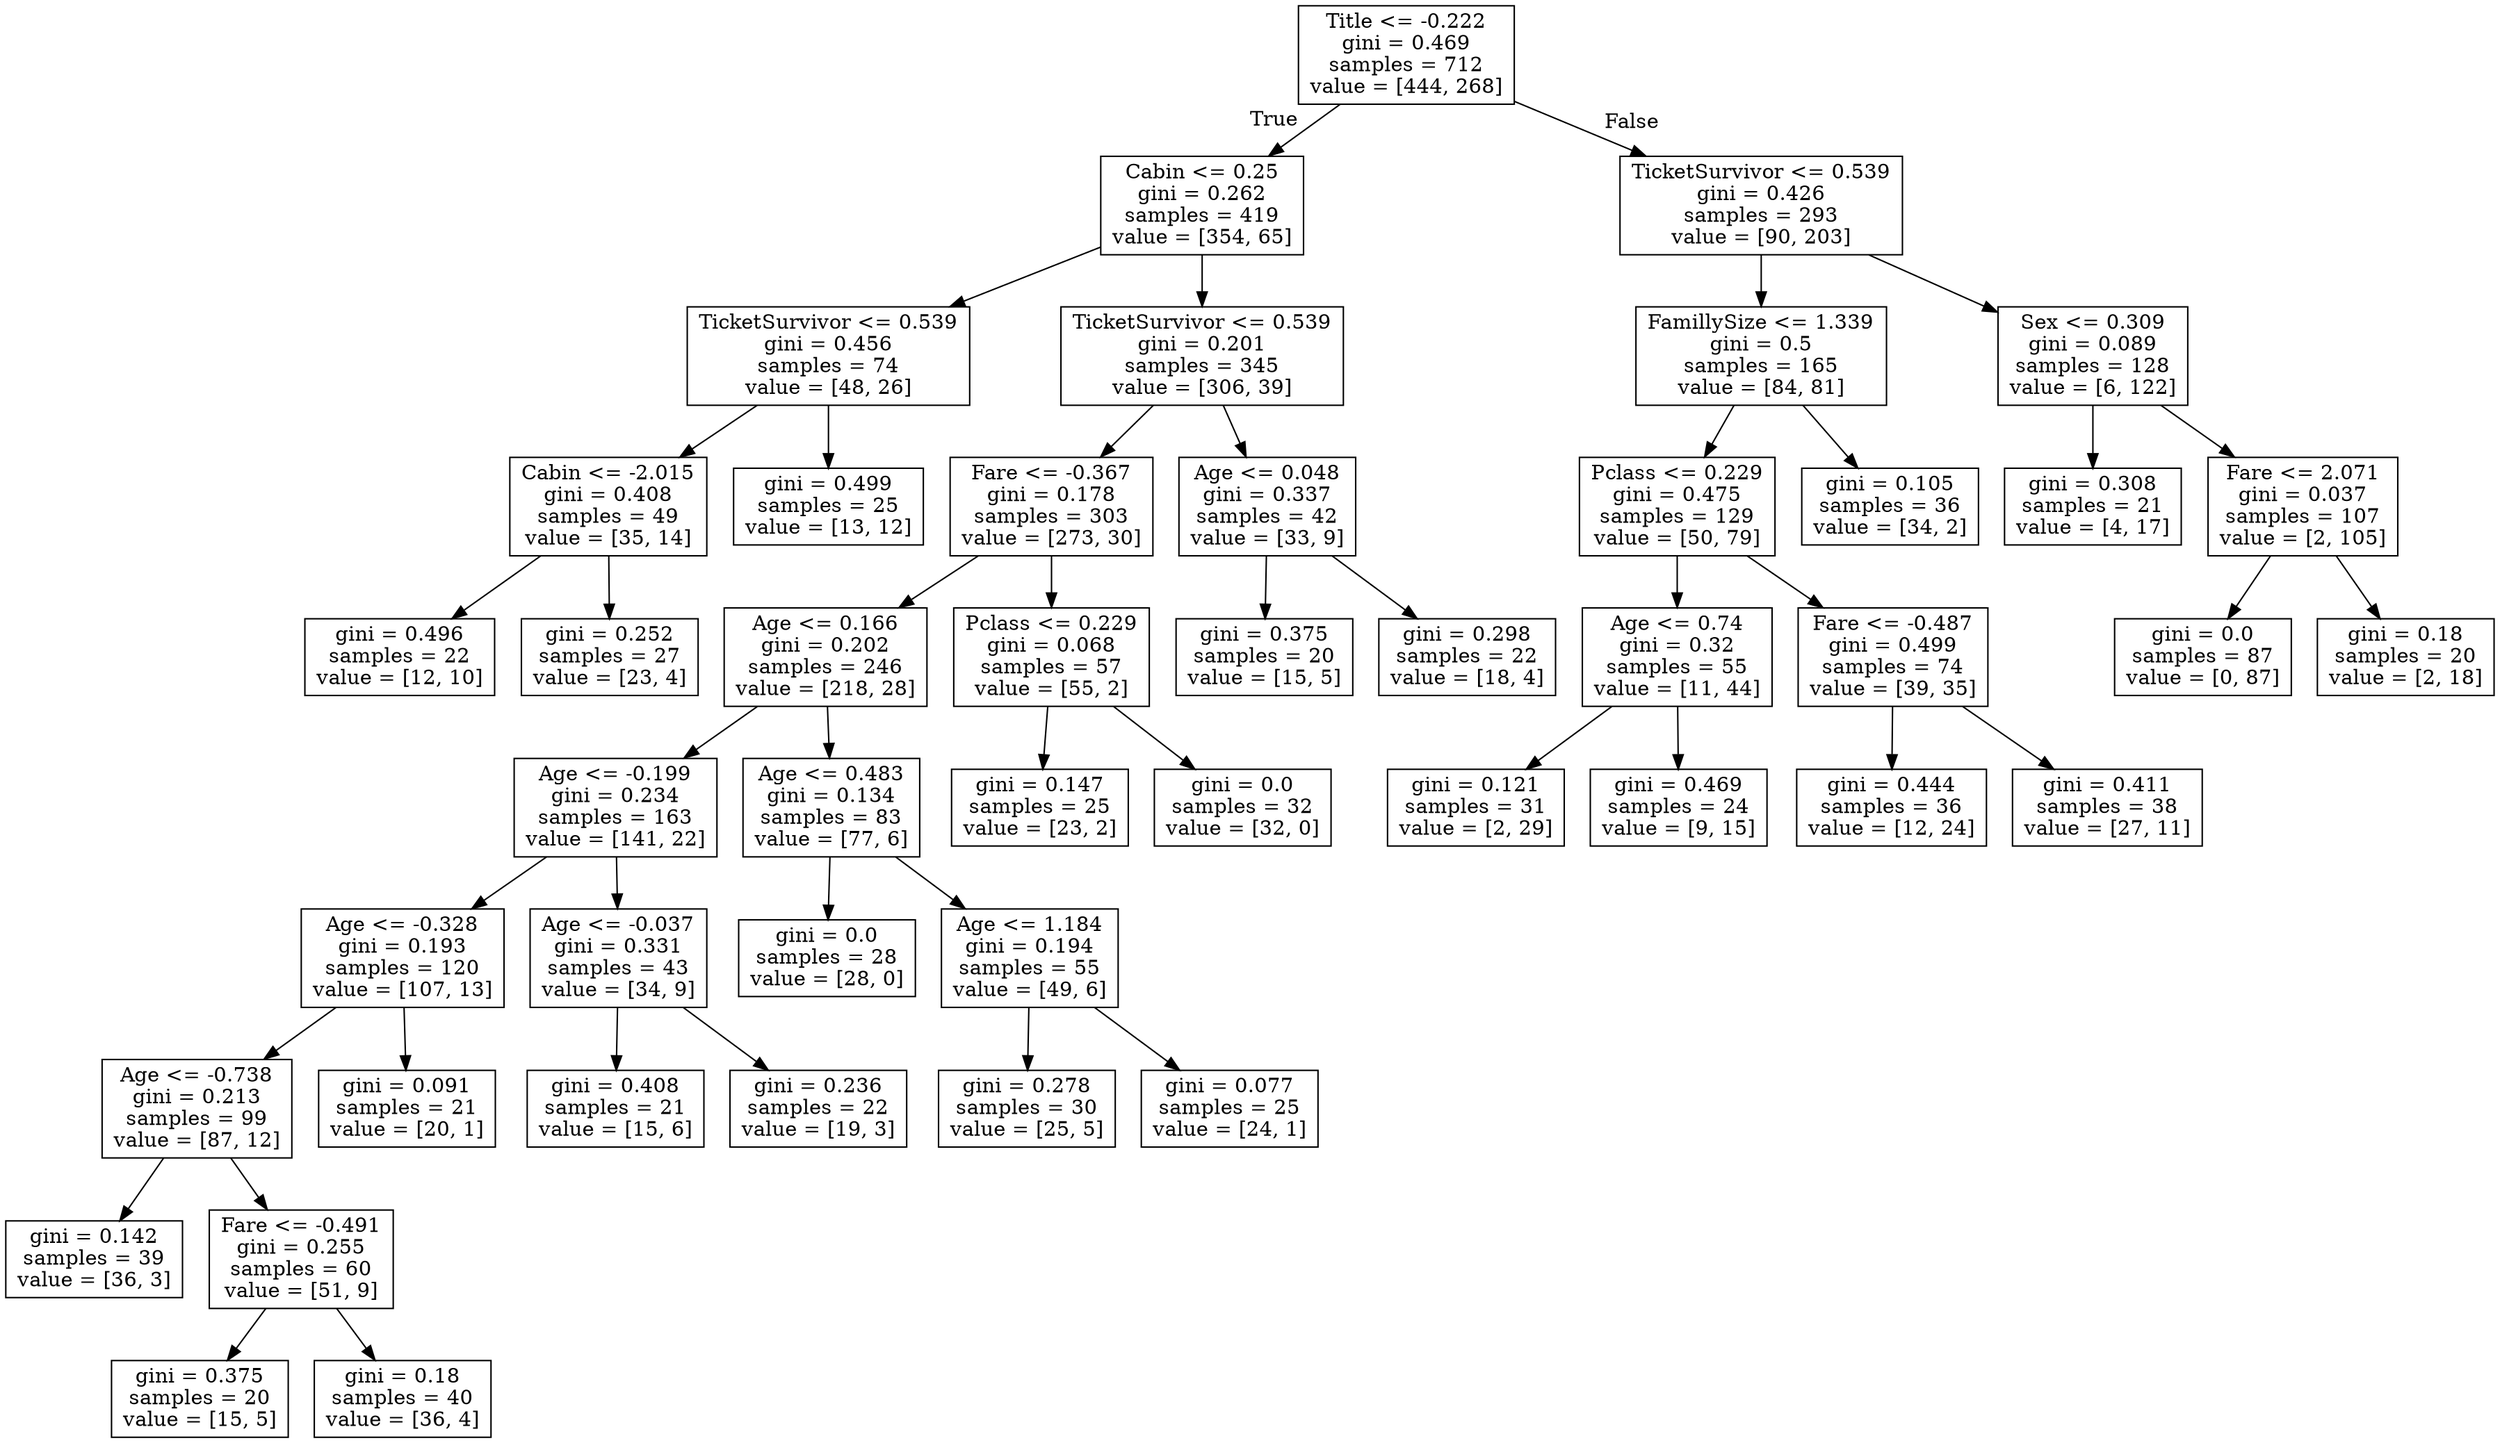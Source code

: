 digraph Tree {
node [shape=box] ;
0 [label="Title <= -0.222\ngini = 0.469\nsamples = 712\nvalue = [444, 268]"] ;
1 [label="Cabin <= 0.25\ngini = 0.262\nsamples = 419\nvalue = [354, 65]"] ;
0 -> 1 [labeldistance=2.5, labelangle=45, headlabel="True"] ;
2 [label="TicketSurvivor <= 0.539\ngini = 0.456\nsamples = 74\nvalue = [48, 26]"] ;
1 -> 2 ;
3 [label="Cabin <= -2.015\ngini = 0.408\nsamples = 49\nvalue = [35, 14]"] ;
2 -> 3 ;
4 [label="gini = 0.496\nsamples = 22\nvalue = [12, 10]"] ;
3 -> 4 ;
5 [label="gini = 0.252\nsamples = 27\nvalue = [23, 4]"] ;
3 -> 5 ;
6 [label="gini = 0.499\nsamples = 25\nvalue = [13, 12]"] ;
2 -> 6 ;
7 [label="TicketSurvivor <= 0.539\ngini = 0.201\nsamples = 345\nvalue = [306, 39]"] ;
1 -> 7 ;
8 [label="Fare <= -0.367\ngini = 0.178\nsamples = 303\nvalue = [273, 30]"] ;
7 -> 8 ;
9 [label="Age <= 0.166\ngini = 0.202\nsamples = 246\nvalue = [218, 28]"] ;
8 -> 9 ;
10 [label="Age <= -0.199\ngini = 0.234\nsamples = 163\nvalue = [141, 22]"] ;
9 -> 10 ;
11 [label="Age <= -0.328\ngini = 0.193\nsamples = 120\nvalue = [107, 13]"] ;
10 -> 11 ;
12 [label="Age <= -0.738\ngini = 0.213\nsamples = 99\nvalue = [87, 12]"] ;
11 -> 12 ;
13 [label="gini = 0.142\nsamples = 39\nvalue = [36, 3]"] ;
12 -> 13 ;
14 [label="Fare <= -0.491\ngini = 0.255\nsamples = 60\nvalue = [51, 9]"] ;
12 -> 14 ;
15 [label="gini = 0.375\nsamples = 20\nvalue = [15, 5]"] ;
14 -> 15 ;
16 [label="gini = 0.18\nsamples = 40\nvalue = [36, 4]"] ;
14 -> 16 ;
17 [label="gini = 0.091\nsamples = 21\nvalue = [20, 1]"] ;
11 -> 17 ;
18 [label="Age <= -0.037\ngini = 0.331\nsamples = 43\nvalue = [34, 9]"] ;
10 -> 18 ;
19 [label="gini = 0.408\nsamples = 21\nvalue = [15, 6]"] ;
18 -> 19 ;
20 [label="gini = 0.236\nsamples = 22\nvalue = [19, 3]"] ;
18 -> 20 ;
21 [label="Age <= 0.483\ngini = 0.134\nsamples = 83\nvalue = [77, 6]"] ;
9 -> 21 ;
22 [label="gini = 0.0\nsamples = 28\nvalue = [28, 0]"] ;
21 -> 22 ;
23 [label="Age <= 1.184\ngini = 0.194\nsamples = 55\nvalue = [49, 6]"] ;
21 -> 23 ;
24 [label="gini = 0.278\nsamples = 30\nvalue = [25, 5]"] ;
23 -> 24 ;
25 [label="gini = 0.077\nsamples = 25\nvalue = [24, 1]"] ;
23 -> 25 ;
26 [label="Pclass <= 0.229\ngini = 0.068\nsamples = 57\nvalue = [55, 2]"] ;
8 -> 26 ;
27 [label="gini = 0.147\nsamples = 25\nvalue = [23, 2]"] ;
26 -> 27 ;
28 [label="gini = 0.0\nsamples = 32\nvalue = [32, 0]"] ;
26 -> 28 ;
29 [label="Age <= 0.048\ngini = 0.337\nsamples = 42\nvalue = [33, 9]"] ;
7 -> 29 ;
30 [label="gini = 0.375\nsamples = 20\nvalue = [15, 5]"] ;
29 -> 30 ;
31 [label="gini = 0.298\nsamples = 22\nvalue = [18, 4]"] ;
29 -> 31 ;
32 [label="TicketSurvivor <= 0.539\ngini = 0.426\nsamples = 293\nvalue = [90, 203]"] ;
0 -> 32 [labeldistance=2.5, labelangle=-45, headlabel="False"] ;
33 [label="FamillySize <= 1.339\ngini = 0.5\nsamples = 165\nvalue = [84, 81]"] ;
32 -> 33 ;
34 [label="Pclass <= 0.229\ngini = 0.475\nsamples = 129\nvalue = [50, 79]"] ;
33 -> 34 ;
35 [label="Age <= 0.74\ngini = 0.32\nsamples = 55\nvalue = [11, 44]"] ;
34 -> 35 ;
36 [label="gini = 0.121\nsamples = 31\nvalue = [2, 29]"] ;
35 -> 36 ;
37 [label="gini = 0.469\nsamples = 24\nvalue = [9, 15]"] ;
35 -> 37 ;
38 [label="Fare <= -0.487\ngini = 0.499\nsamples = 74\nvalue = [39, 35]"] ;
34 -> 38 ;
39 [label="gini = 0.444\nsamples = 36\nvalue = [12, 24]"] ;
38 -> 39 ;
40 [label="gini = 0.411\nsamples = 38\nvalue = [27, 11]"] ;
38 -> 40 ;
41 [label="gini = 0.105\nsamples = 36\nvalue = [34, 2]"] ;
33 -> 41 ;
42 [label="Sex <= 0.309\ngini = 0.089\nsamples = 128\nvalue = [6, 122]"] ;
32 -> 42 ;
43 [label="gini = 0.308\nsamples = 21\nvalue = [4, 17]"] ;
42 -> 43 ;
44 [label="Fare <= 2.071\ngini = 0.037\nsamples = 107\nvalue = [2, 105]"] ;
42 -> 44 ;
45 [label="gini = 0.0\nsamples = 87\nvalue = [0, 87]"] ;
44 -> 45 ;
46 [label="gini = 0.18\nsamples = 20\nvalue = [2, 18]"] ;
44 -> 46 ;
}